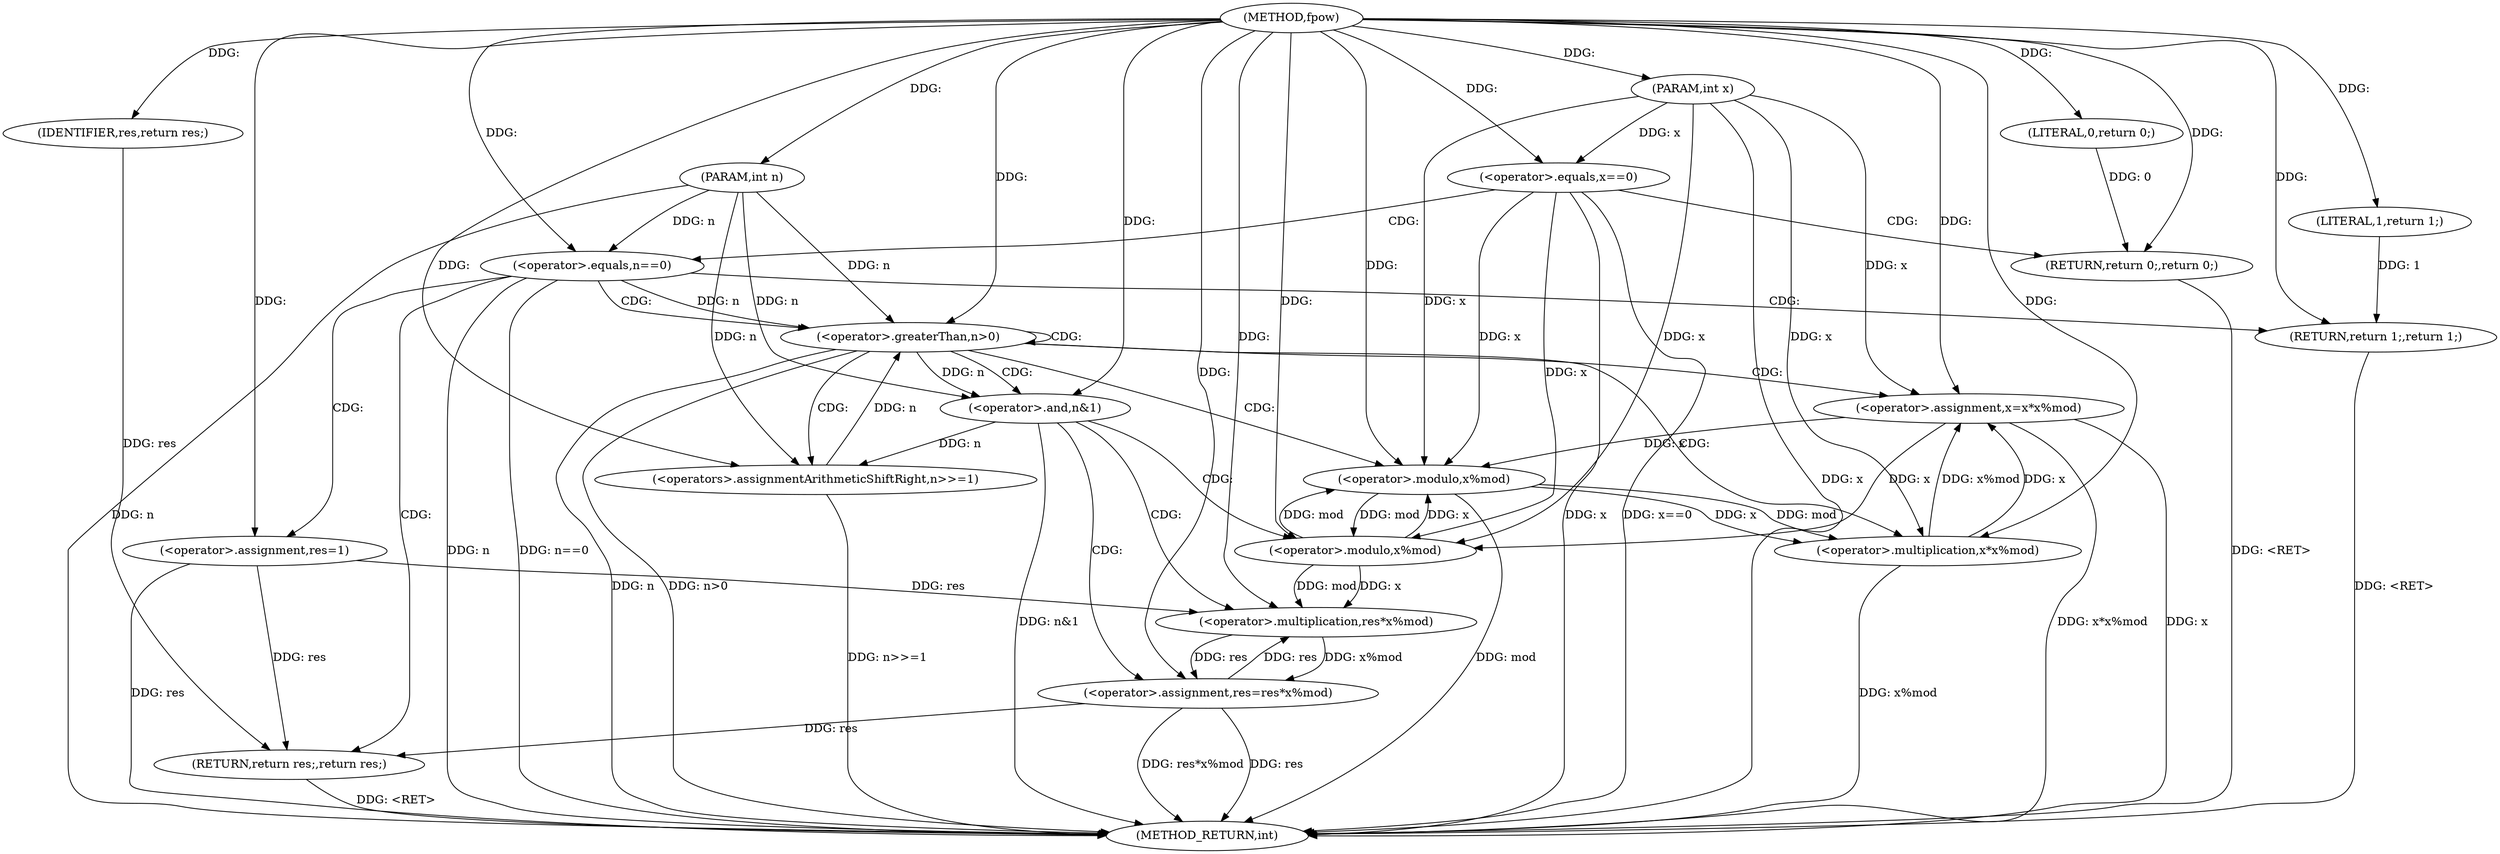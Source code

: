 digraph "fpow" {  
"1000101" [label = "(METHOD,fpow)" ]
"1000149" [label = "(METHOD_RETURN,int)" ]
"1000102" [label = "(PARAM,int x)" ]
"1000103" [label = "(PARAM,int n)" ]
"1000118" [label = "(<operator>.assignment,res=1)" ]
"1000147" [label = "(RETURN,return res;,return res;)" ]
"1000106" [label = "(<operator>.equals,x==0)" ]
"1000109" [label = "(RETURN,return 0;,return 0;)" ]
"1000112" [label = "(<operator>.equals,n==0)" ]
"1000115" [label = "(RETURN,return 1;,return 1;)" ]
"1000122" [label = "(<operator>.greaterThan,n>0)" ]
"1000148" [label = "(IDENTIFIER,res,return res;)" ]
"1000110" [label = "(LITERAL,0,return 0;)" ]
"1000116" [label = "(LITERAL,1,return 1;)" ]
"1000137" [label = "(<operator>.assignment,x=x*x%mod)" ]
"1000144" [label = "(<operators>.assignmentArithmeticShiftRight,n>>=1)" ]
"1000127" [label = "(<operator>.and,n&1)" ]
"1000130" [label = "(<operator>.assignment,res=res*x%mod)" ]
"1000139" [label = "(<operator>.multiplication,x*x%mod)" ]
"1000132" [label = "(<operator>.multiplication,res*x%mod)" ]
"1000141" [label = "(<operator>.modulo,x%mod)" ]
"1000134" [label = "(<operator>.modulo,x%mod)" ]
  "1000147" -> "1000149"  [ label = "DDG: <RET>"] 
  "1000102" -> "1000149"  [ label = "DDG: x"] 
  "1000103" -> "1000149"  [ label = "DDG: n"] 
  "1000106" -> "1000149"  [ label = "DDG: x"] 
  "1000106" -> "1000149"  [ label = "DDG: x==0"] 
  "1000112" -> "1000149"  [ label = "DDG: n"] 
  "1000112" -> "1000149"  [ label = "DDG: n==0"] 
  "1000118" -> "1000149"  [ label = "DDG: res"] 
  "1000122" -> "1000149"  [ label = "DDG: n"] 
  "1000122" -> "1000149"  [ label = "DDG: n>0"] 
  "1000127" -> "1000149"  [ label = "DDG: n&1"] 
  "1000130" -> "1000149"  [ label = "DDG: res"] 
  "1000130" -> "1000149"  [ label = "DDG: res*x%mod"] 
  "1000137" -> "1000149"  [ label = "DDG: x"] 
  "1000141" -> "1000149"  [ label = "DDG: mod"] 
  "1000139" -> "1000149"  [ label = "DDG: x%mod"] 
  "1000137" -> "1000149"  [ label = "DDG: x*x%mod"] 
  "1000144" -> "1000149"  [ label = "DDG: n>>=1"] 
  "1000115" -> "1000149"  [ label = "DDG: <RET>"] 
  "1000109" -> "1000149"  [ label = "DDG: <RET>"] 
  "1000101" -> "1000102"  [ label = "DDG: "] 
  "1000101" -> "1000103"  [ label = "DDG: "] 
  "1000101" -> "1000118"  [ label = "DDG: "] 
  "1000148" -> "1000147"  [ label = "DDG: res"] 
  "1000118" -> "1000147"  [ label = "DDG: res"] 
  "1000130" -> "1000147"  [ label = "DDG: res"] 
  "1000110" -> "1000109"  [ label = "DDG: 0"] 
  "1000101" -> "1000109"  [ label = "DDG: "] 
  "1000116" -> "1000115"  [ label = "DDG: 1"] 
  "1000101" -> "1000115"  [ label = "DDG: "] 
  "1000101" -> "1000148"  [ label = "DDG: "] 
  "1000102" -> "1000106"  [ label = "DDG: x"] 
  "1000101" -> "1000106"  [ label = "DDG: "] 
  "1000101" -> "1000110"  [ label = "DDG: "] 
  "1000103" -> "1000112"  [ label = "DDG: n"] 
  "1000101" -> "1000112"  [ label = "DDG: "] 
  "1000101" -> "1000116"  [ label = "DDG: "] 
  "1000112" -> "1000122"  [ label = "DDG: n"] 
  "1000144" -> "1000122"  [ label = "DDG: n"] 
  "1000103" -> "1000122"  [ label = "DDG: n"] 
  "1000101" -> "1000122"  [ label = "DDG: "] 
  "1000139" -> "1000137"  [ label = "DDG: x%mod"] 
  "1000139" -> "1000137"  [ label = "DDG: x"] 
  "1000132" -> "1000130"  [ label = "DDG: res"] 
  "1000132" -> "1000130"  [ label = "DDG: x%mod"] 
  "1000102" -> "1000137"  [ label = "DDG: x"] 
  "1000101" -> "1000137"  [ label = "DDG: "] 
  "1000127" -> "1000144"  [ label = "DDG: n"] 
  "1000103" -> "1000144"  [ label = "DDG: n"] 
  "1000101" -> "1000144"  [ label = "DDG: "] 
  "1000122" -> "1000127"  [ label = "DDG: n"] 
  "1000103" -> "1000127"  [ label = "DDG: n"] 
  "1000101" -> "1000127"  [ label = "DDG: "] 
  "1000101" -> "1000130"  [ label = "DDG: "] 
  "1000141" -> "1000139"  [ label = "DDG: x"] 
  "1000102" -> "1000139"  [ label = "DDG: x"] 
  "1000101" -> "1000139"  [ label = "DDG: "] 
  "1000141" -> "1000139"  [ label = "DDG: mod"] 
  "1000118" -> "1000132"  [ label = "DDG: res"] 
  "1000130" -> "1000132"  [ label = "DDG: res"] 
  "1000101" -> "1000132"  [ label = "DDG: "] 
  "1000134" -> "1000132"  [ label = "DDG: mod"] 
  "1000134" -> "1000132"  [ label = "DDG: x"] 
  "1000106" -> "1000141"  [ label = "DDG: x"] 
  "1000134" -> "1000141"  [ label = "DDG: x"] 
  "1000137" -> "1000141"  [ label = "DDG: x"] 
  "1000102" -> "1000141"  [ label = "DDG: x"] 
  "1000101" -> "1000141"  [ label = "DDG: "] 
  "1000134" -> "1000141"  [ label = "DDG: mod"] 
  "1000106" -> "1000134"  [ label = "DDG: x"] 
  "1000137" -> "1000134"  [ label = "DDG: x"] 
  "1000102" -> "1000134"  [ label = "DDG: x"] 
  "1000101" -> "1000134"  [ label = "DDG: "] 
  "1000141" -> "1000134"  [ label = "DDG: mod"] 
  "1000106" -> "1000112"  [ label = "CDG: "] 
  "1000106" -> "1000109"  [ label = "CDG: "] 
  "1000112" -> "1000147"  [ label = "CDG: "] 
  "1000112" -> "1000115"  [ label = "CDG: "] 
  "1000112" -> "1000118"  [ label = "CDG: "] 
  "1000112" -> "1000122"  [ label = "CDG: "] 
  "1000122" -> "1000127"  [ label = "CDG: "] 
  "1000122" -> "1000137"  [ label = "CDG: "] 
  "1000122" -> "1000141"  [ label = "CDG: "] 
  "1000122" -> "1000139"  [ label = "CDG: "] 
  "1000122" -> "1000144"  [ label = "CDG: "] 
  "1000122" -> "1000122"  [ label = "CDG: "] 
  "1000127" -> "1000132"  [ label = "CDG: "] 
  "1000127" -> "1000130"  [ label = "CDG: "] 
  "1000127" -> "1000134"  [ label = "CDG: "] 
}
